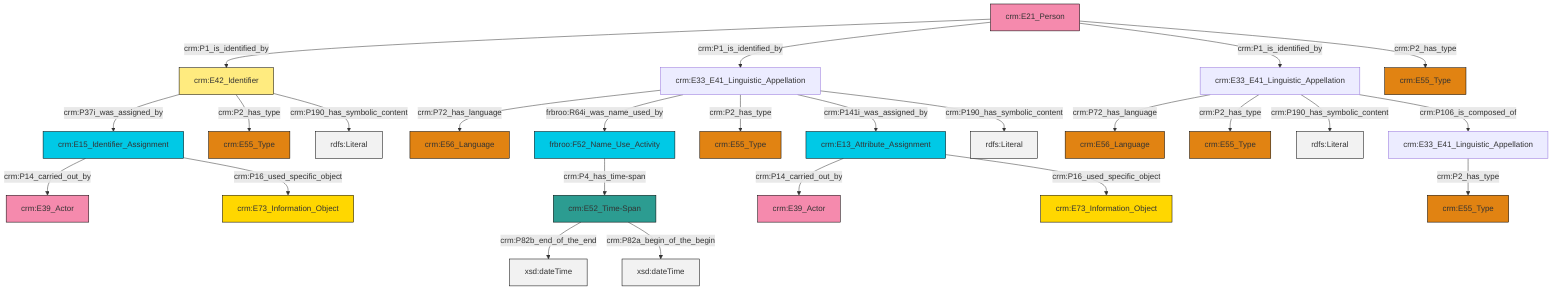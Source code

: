graph TD
classDef Literal fill:#f2f2f2,stroke:#000000;
classDef CRM_Entity fill:#FFFFFF,stroke:#000000;
classDef Temporal_Entity fill:#00C9E6, stroke:#000000;
classDef Type fill:#E18312, stroke:#000000;
classDef Time-Span fill:#2C9C91, stroke:#000000;
classDef Appellation fill:#FFEB7F, stroke:#000000;
classDef Place fill:#008836, stroke:#000000;
classDef Persistent_Item fill:#B266B2, stroke:#000000;
classDef Conceptual_Object fill:#FFD700, stroke:#000000;
classDef Physical_Thing fill:#D2B48C, stroke:#000000;
classDef Actor fill:#f58aad, stroke:#000000;
classDef PC_Classes fill:#4ce600, stroke:#000000;
classDef Multi fill:#cccccc,stroke:#000000;

0["crm:E21_Person"]:::Actor -->|crm:P1_is_identified_by| 1["crm:E42_Identifier"]:::Appellation
1["crm:E42_Identifier"]:::Appellation -->|crm:P37i_was_assigned_by| 2["crm:E15_Identifier_Assignment"]:::Temporal_Entity
2["crm:E15_Identifier_Assignment"]:::Temporal_Entity -->|crm:P14_carried_out_by| 5["crm:E39_Actor"]:::Actor
13["crm:E13_Attribute_Assignment"]:::Temporal_Entity -->|crm:P14_carried_out_by| 15["crm:E39_Actor"]:::Actor
2["crm:E15_Identifier_Assignment"]:::Temporal_Entity -->|crm:P16_used_specific_object| 16["crm:E73_Information_Object"]:::Conceptual_Object
17["crm:E33_E41_Linguistic_Appellation"]:::Default -->|crm:P72_has_language| 18["crm:E56_Language"]:::Type
17["crm:E33_E41_Linguistic_Appellation"]:::Default -->|frbroo:R64i_was_name_used_by| 11["frbroo:F52_Name_Use_Activity"]:::Temporal_Entity
0["crm:E21_Person"]:::Actor -->|crm:P1_is_identified_by| 17["crm:E33_E41_Linguistic_Appellation"]:::Default
9["crm:E33_E41_Linguistic_Appellation"]:::Default -->|crm:P2_has_type| 26["crm:E55_Type"]:::Type
1["crm:E42_Identifier"]:::Appellation -->|crm:P2_has_type| 3["crm:E55_Type"]:::Type
28["crm:E52_Time-Span"]:::Time-Span -->|crm:P82b_end_of_the_end| 29[xsd:dateTime]:::Literal
11["frbroo:F52_Name_Use_Activity"]:::Temporal_Entity -->|crm:P4_has_time-span| 28["crm:E52_Time-Span"]:::Time-Span
17["crm:E33_E41_Linguistic_Appellation"]:::Default -->|crm:P2_has_type| 31["crm:E55_Type"]:::Type
22["crm:E33_E41_Linguistic_Appellation"]:::Default -->|crm:P72_has_language| 33["crm:E56_Language"]:::Type
0["crm:E21_Person"]:::Actor -->|crm:P1_is_identified_by| 22["crm:E33_E41_Linguistic_Appellation"]:::Default
0["crm:E21_Person"]:::Actor -->|crm:P2_has_type| 36["crm:E55_Type"]:::Type
17["crm:E33_E41_Linguistic_Appellation"]:::Default -->|crm:P141i_was_assigned_by| 13["crm:E13_Attribute_Assignment"]:::Temporal_Entity
22["crm:E33_E41_Linguistic_Appellation"]:::Default -->|crm:P2_has_type| 20["crm:E55_Type"]:::Type
13["crm:E13_Attribute_Assignment"]:::Temporal_Entity -->|crm:P16_used_specific_object| 7["crm:E73_Information_Object"]:::Conceptual_Object
22["crm:E33_E41_Linguistic_Appellation"]:::Default -->|crm:P190_has_symbolic_content| 39[rdfs:Literal]:::Literal
28["crm:E52_Time-Span"]:::Time-Span -->|crm:P82a_begin_of_the_begin| 40[xsd:dateTime]:::Literal
17["crm:E33_E41_Linguistic_Appellation"]:::Default -->|crm:P190_has_symbolic_content| 44[rdfs:Literal]:::Literal
22["crm:E33_E41_Linguistic_Appellation"]:::Default -->|crm:P106_is_composed_of| 9["crm:E33_E41_Linguistic_Appellation"]:::Default
1["crm:E42_Identifier"]:::Appellation -->|crm:P190_has_symbolic_content| 46[rdfs:Literal]:::Literal